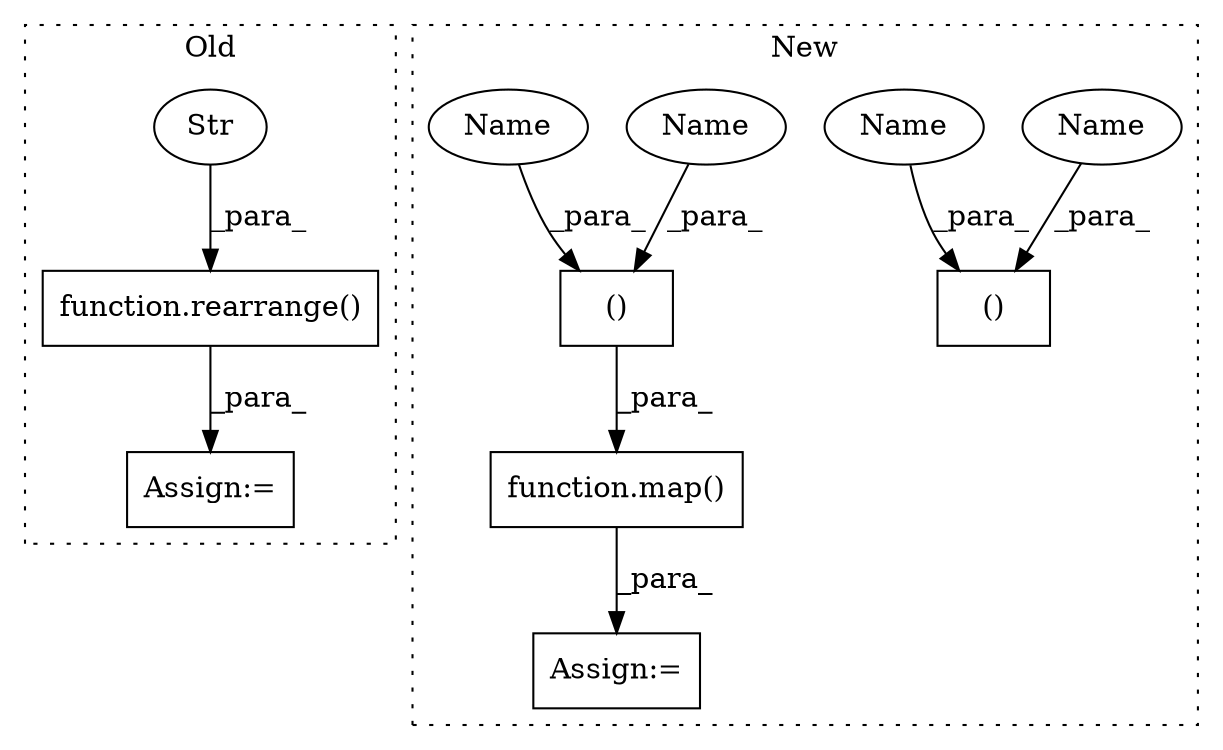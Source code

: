 digraph G {
subgraph cluster0 {
1 [label="function.rearrange()" a="75" s="2597,2648" l="10,15" shape="box"];
3 [label="Str" a="66" s="2620" l="28" shape="ellipse"];
6 [label="Assign:=" a="68" s="2594" l="3" shape="box"];
label = "Old";
style="dotted";
}
subgraph cluster1 {
2 [label="function.map()" a="75" s="2115,2187" l="4,1" shape="box"];
4 [label="()" a="54" s="2183" l="3" shape="box"];
5 [label="Assign:=" a="68" s="2109" l="6" shape="box"];
7 [label="()" a="54" s="2109" l="3" shape="box"];
8 [label="Name" a="87" s="2182" l="1" shape="ellipse"];
9 [label="Name" a="87" s="2108" l="1" shape="ellipse"];
10 [label="Name" a="87" s="2111" l="1" shape="ellipse"];
11 [label="Name" a="87" s="2185" l="1" shape="ellipse"];
label = "New";
style="dotted";
}
1 -> 6 [label="_para_"];
2 -> 5 [label="_para_"];
3 -> 1 [label="_para_"];
4 -> 2 [label="_para_"];
8 -> 4 [label="_para_"];
9 -> 7 [label="_para_"];
10 -> 7 [label="_para_"];
11 -> 4 [label="_para_"];
}